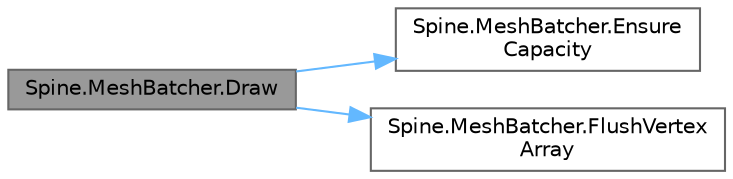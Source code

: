 digraph "Spine.MeshBatcher.Draw"
{
 // LATEX_PDF_SIZE
  bgcolor="transparent";
  edge [fontname=Helvetica,fontsize=10,labelfontname=Helvetica,labelfontsize=10];
  node [fontname=Helvetica,fontsize=10,shape=box,height=0.2,width=0.4];
  rankdir="LR";
  Node1 [id="Node000001",label="Spine.MeshBatcher.Draw",height=0.2,width=0.4,color="gray40", fillcolor="grey60", style="filled", fontcolor="black",tooltip=" "];
  Node1 -> Node2 [id="edge1_Node000001_Node000002",color="steelblue1",style="solid",tooltip=" "];
  Node2 [id="Node000002",label="Spine.MeshBatcher.Ensure\lCapacity",height=0.2,width=0.4,color="grey40", fillcolor="white", style="filled",URL="$class_spine_1_1_mesh_batcher.html#a6dc955e05c8c8c398712f7a341090102",tooltip=" "];
  Node1 -> Node3 [id="edge2_Node000001_Node000003",color="steelblue1",style="solid",tooltip=" "];
  Node3 [id="Node000003",label="Spine.MeshBatcher.FlushVertex\lArray",height=0.2,width=0.4,color="grey40", fillcolor="white", style="filled",URL="$class_spine_1_1_mesh_batcher.html#a4eb5c7ee83cc7c2cfa21ae0101de400b",tooltip=" "];
}
